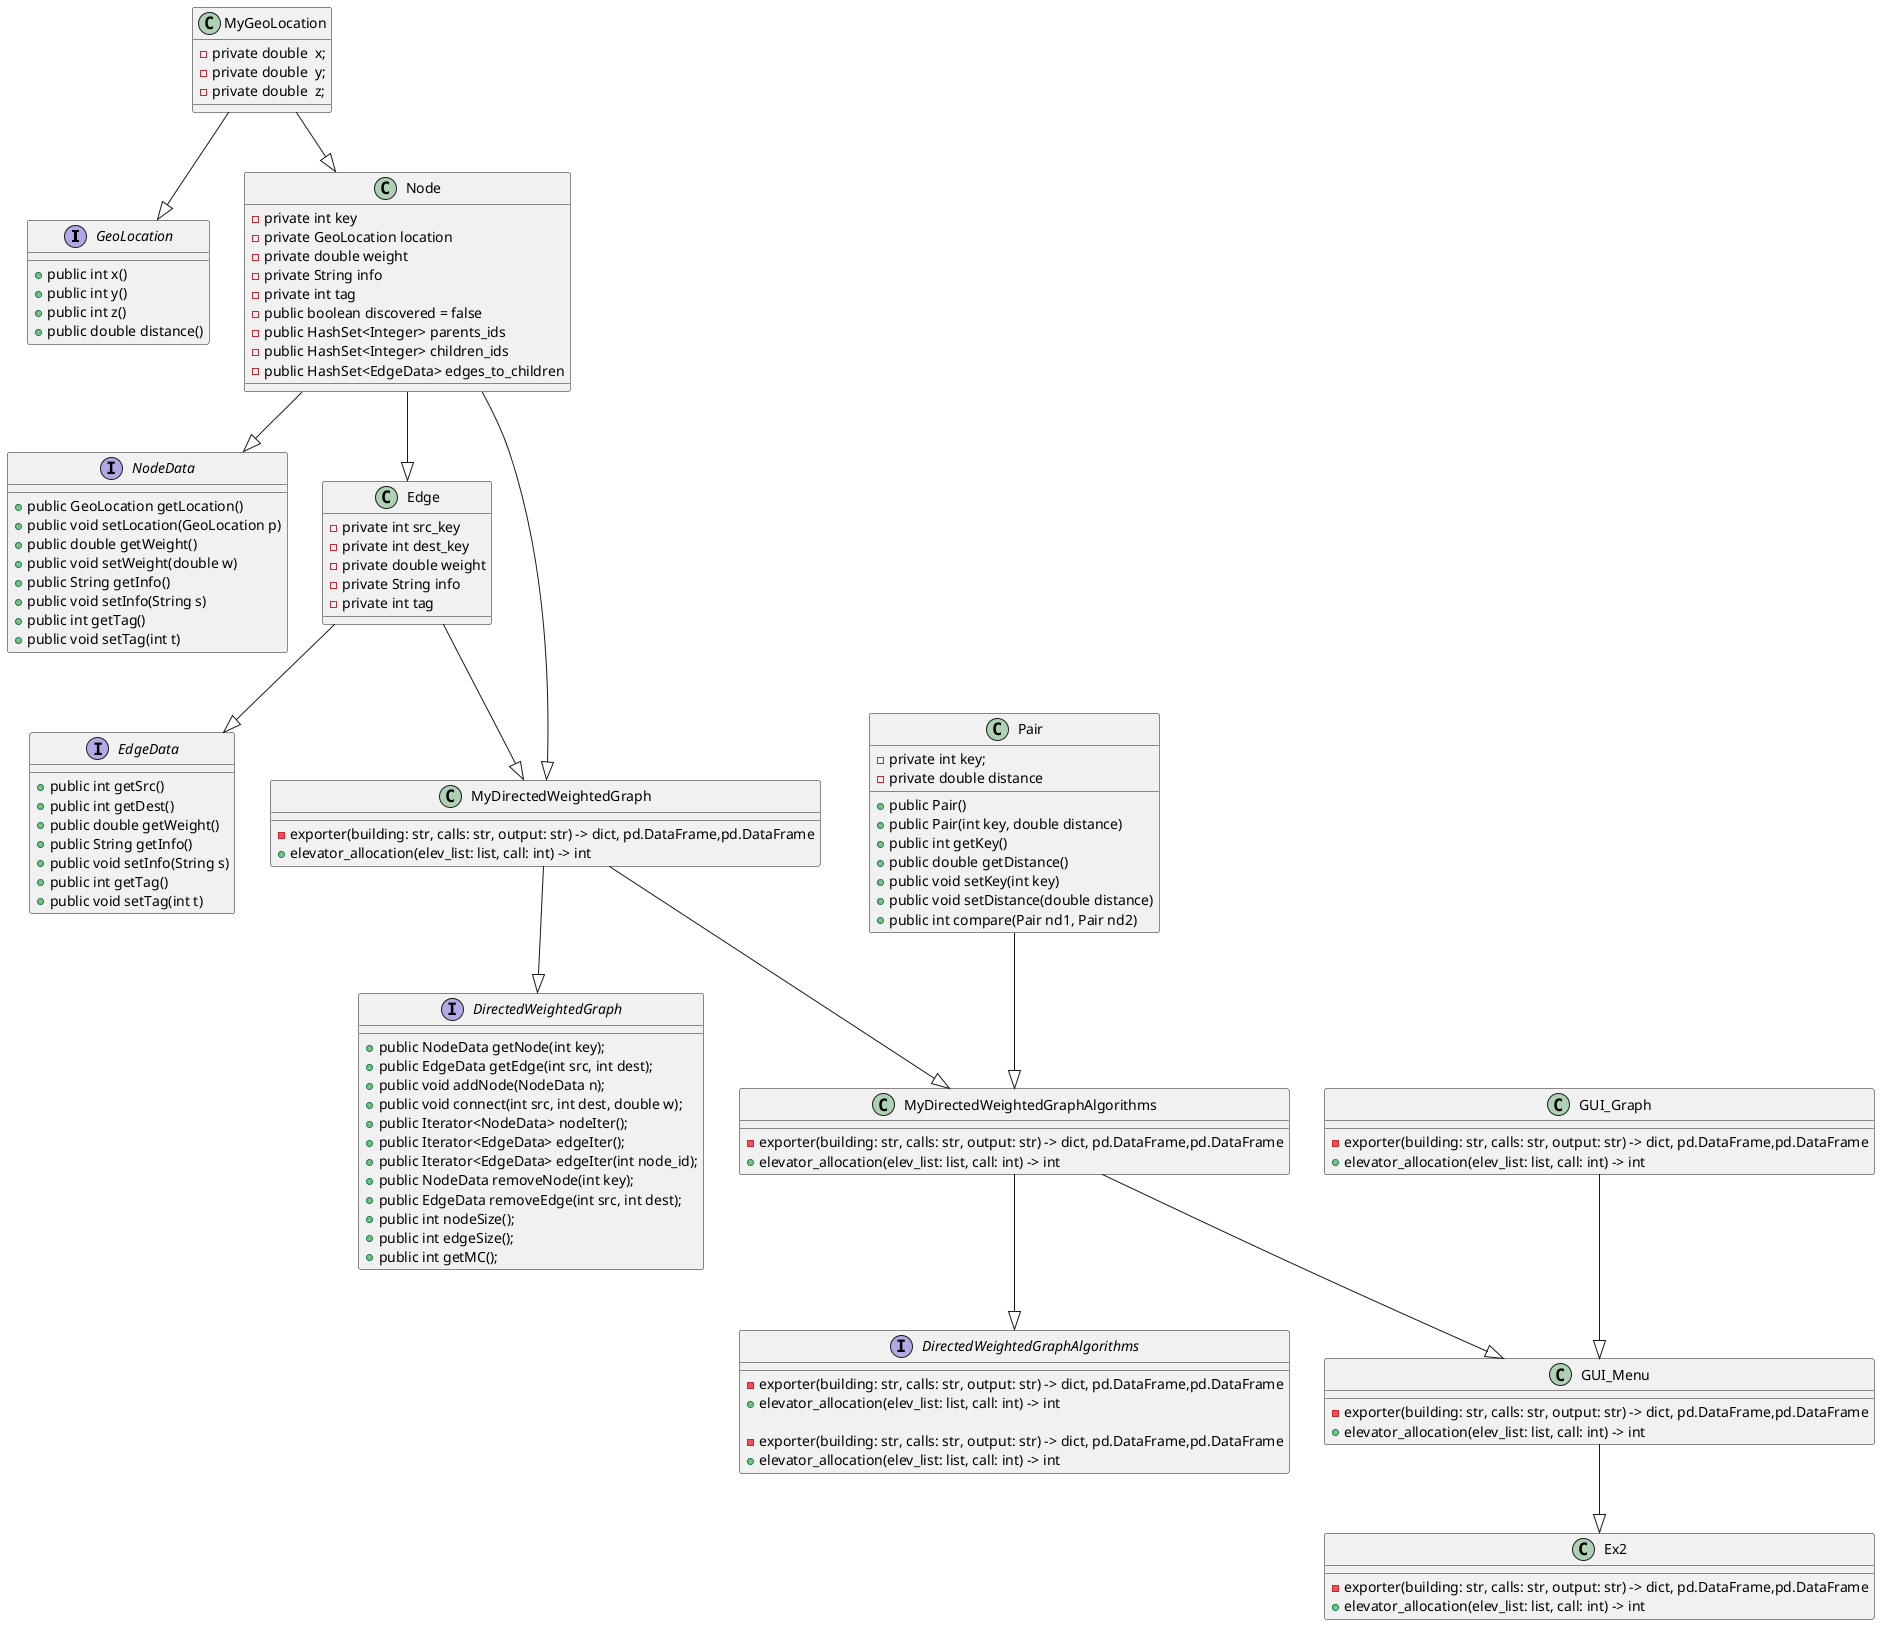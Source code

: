 @startuml

'https://plantuml.com/sequence-diagram

interface GeoLocation
{
    + public int x()
    + public int y()
    + public int z()
    + public double distance()
}

class MyGeoLocation
{
    - private double  x;
    - private double  y;
    - private double  z;
}

interface NodeData
{
	+ public GeoLocation getLocation()
	+ public void setLocation(GeoLocation p)
	+ public double getWeight()
	+ public void setWeight(double w)
	+ public String getInfo()
	+ public void setInfo(String s)
	+ public int getTag()
	+ public void setTag(int t)
}

class Node
{
    - private int key
    - private GeoLocation location
    - private double weight
    - private String info
    - private int tag
    - public boolean discovered = false
    - public HashSet<Integer> parents_ids
    - public HashSet<Integer> children_ids
    - public HashSet<EdgeData> edges_to_children
}

interface EdgeData
{
    + public int getSrc()
    + public int getDest()
    + public double getWeight()
    + public String getInfo()
    + public void setInfo(String s)
    + public int getTag()
    + public void setTag(int t)
}

class Edge
{
    - private int src_key
    - private int dest_key
    - private double weight
    - private String info
    - private int tag
}

interface DirectedWeightedGraph
{
   	+ public NodeData getNode(int key);
   	+ public EdgeData getEdge(int src, int dest);
   	+ public void addNode(NodeData n);
   	+ public void connect(int src, int dest, double w);
   	+ public Iterator<NodeData> nodeIter();
   	+ public Iterator<EdgeData> edgeIter();
   	+ public Iterator<EdgeData> edgeIter(int node_id);
   	+ public NodeData removeNode(int key);
   	+ public EdgeData removeEdge(int src, int dest);
   	+ public int nodeSize();
    + public int edgeSize();
    + public int getMC();
}

class MyDirectedWeightedGraph
{
    - exporter(building: str, calls: str, output: str) -> dict, pd.DataFrame,pd.DataFrame
    + elevator_allocation(elev_list: list, call: int) -> int

}

class Pair
{
    - private int key;
    - private double distance
    + public Pair()
    + public Pair(int key, double distance)
    + public int getKey()
    + public double getDistance()
    + public void setKey(int key)
    + public void setDistance(double distance)
    + public int compare(Pair nd1, Pair nd2)

}

interface DirectedWeightedGraphAlgorithms
{
    - exporter(building: str, calls: str, output: str) -> dict, pd.DataFrame,pd.DataFrame
    + elevator_allocation(elev_list: list, call: int) -> int

}

interface DirectedWeightedGraphAlgorithms
{
    - exporter(building: str, calls: str, output: str) -> dict, pd.DataFrame,pd.DataFrame
    + elevator_allocation(elev_list: list, call: int) -> int

}

class MyDirectedWeightedGraphAlgorithms
{
    - exporter(building: str, calls: str, output: str) -> dict, pd.DataFrame,pd.DataFrame
    + elevator_allocation(elev_list: list, call: int) -> int

}

class GUI_Graph
{
    - exporter(building: str, calls: str, output: str) -> dict, pd.DataFrame,pd.DataFrame
    + elevator_allocation(elev_list: list, call: int) -> int

}

class GUI_Menu
{
    - exporter(building: str, calls: str, output: str) -> dict, pd.DataFrame,pd.DataFrame
    + elevator_allocation(elev_list: list, call: int) -> int
}

class Ex2
{
    - exporter(building: str, calls: str, output: str) -> dict, pd.DataFrame,pd.DataFrame
    + elevator_allocation(elev_list: list, call: int) -> int

}

MyGeoLocation --|> GeoLocation
MyGeoLocation --|> Node
Node --|> NodeData
Node --|> Edge
Node --|> MyDirectedWeightedGraph
Edge --|> EdgeData
Edge --|> MyDirectedWeightedGraph
MyDirectedWeightedGraph --|> DirectedWeightedGraph
MyDirectedWeightedGraph --|> MyDirectedWeightedGraphAlgorithms
Pair --|> MyDirectedWeightedGraphAlgorithms
MyDirectedWeightedGraphAlgorithms --|> DirectedWeightedGraphAlgorithms
MyDirectedWeightedGraphAlgorithms --|> GUI_Menu
GUI_Graph --|> GUI_Menu
GUI_Menu --|> Ex2

@enduml
@enduml